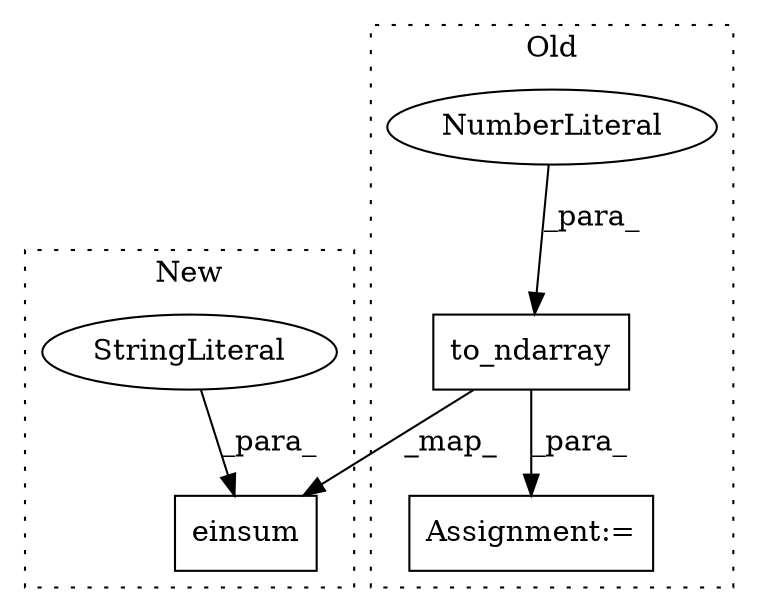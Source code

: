 digraph G {
subgraph cluster0 {
1 [label="to_ndarray" a="32" s="2066,2099" l="11,1" shape="box"];
3 [label="NumberLiteral" a="34" s="2095" l="1" shape="ellipse"];
5 [label="Assignment:=" a="7" s="2649" l="1" shape="box"];
label = "Old";
style="dotted";
}
subgraph cluster1 {
2 [label="einsum" a="32" s="2323,2394" l="7,1" shape="box"];
4 [label="StringLiteral" a="45" s="2330" l="15" shape="ellipse"];
label = "New";
style="dotted";
}
1 -> 5 [label="_para_"];
1 -> 2 [label="_map_"];
3 -> 1 [label="_para_"];
4 -> 2 [label="_para_"];
}